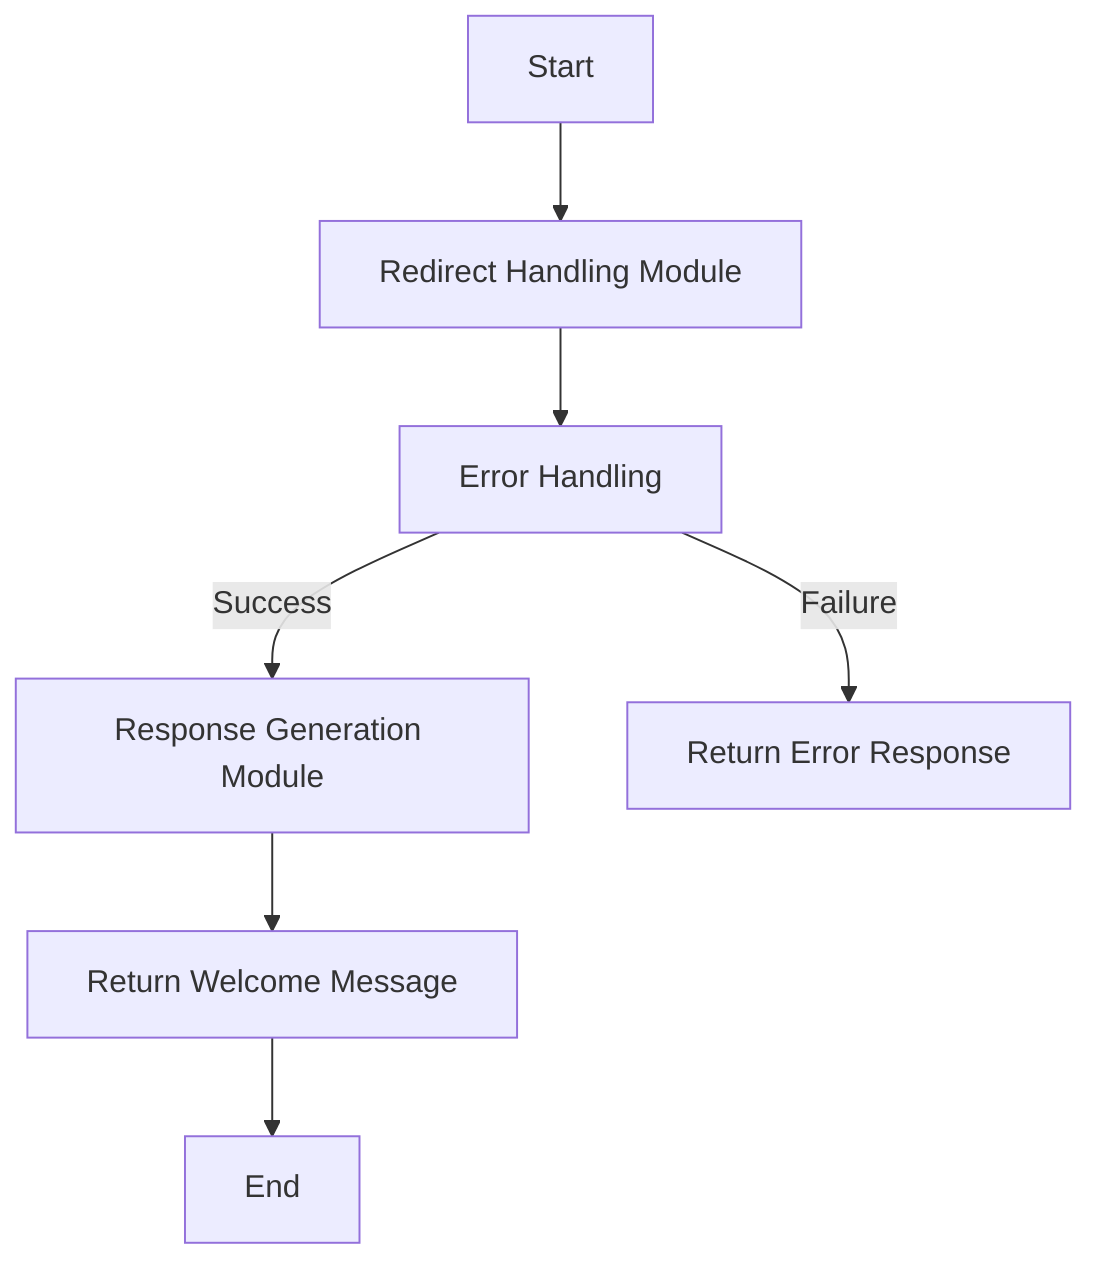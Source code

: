 graph TD;
    A[Start] --> B[Redirect Handling Module]
    B --> C[Error Handling]
    C -->|Success| D[Response Generation Module]
    C -->|Failure| E[Return Error Response]
    D --> F[Return Welcome Message]
    F --> G[End]